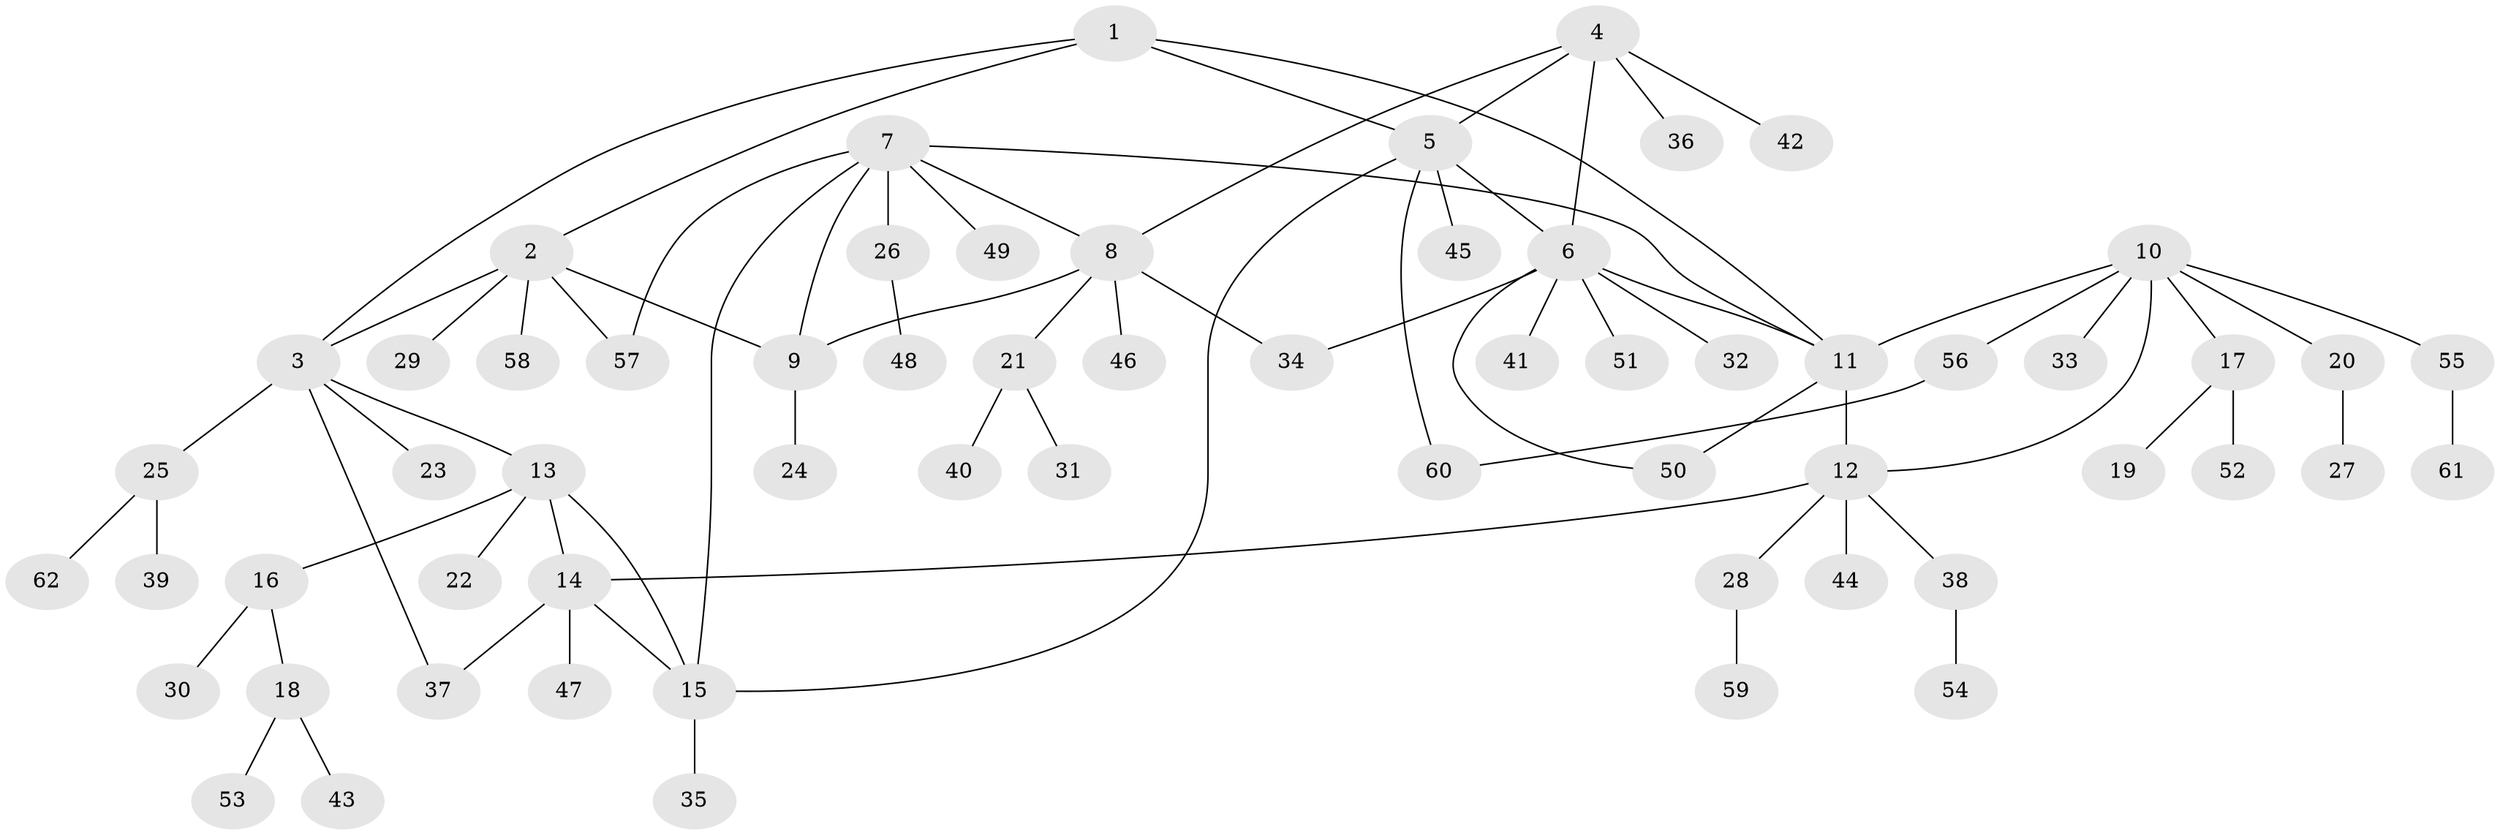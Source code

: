// Generated by graph-tools (version 1.1) at 2025/37/03/09/25 02:37:22]
// undirected, 62 vertices, 77 edges
graph export_dot {
graph [start="1"]
  node [color=gray90,style=filled];
  1;
  2;
  3;
  4;
  5;
  6;
  7;
  8;
  9;
  10;
  11;
  12;
  13;
  14;
  15;
  16;
  17;
  18;
  19;
  20;
  21;
  22;
  23;
  24;
  25;
  26;
  27;
  28;
  29;
  30;
  31;
  32;
  33;
  34;
  35;
  36;
  37;
  38;
  39;
  40;
  41;
  42;
  43;
  44;
  45;
  46;
  47;
  48;
  49;
  50;
  51;
  52;
  53;
  54;
  55;
  56;
  57;
  58;
  59;
  60;
  61;
  62;
  1 -- 2;
  1 -- 3;
  1 -- 5;
  1 -- 11;
  2 -- 3;
  2 -- 9;
  2 -- 29;
  2 -- 57;
  2 -- 58;
  3 -- 13;
  3 -- 23;
  3 -- 25;
  3 -- 37;
  4 -- 5;
  4 -- 6;
  4 -- 8;
  4 -- 36;
  4 -- 42;
  5 -- 6;
  5 -- 15;
  5 -- 45;
  5 -- 60;
  6 -- 11;
  6 -- 32;
  6 -- 34;
  6 -- 41;
  6 -- 50;
  6 -- 51;
  7 -- 8;
  7 -- 9;
  7 -- 11;
  7 -- 15;
  7 -- 26;
  7 -- 49;
  7 -- 57;
  8 -- 9;
  8 -- 21;
  8 -- 34;
  8 -- 46;
  9 -- 24;
  10 -- 11;
  10 -- 12;
  10 -- 17;
  10 -- 20;
  10 -- 33;
  10 -- 55;
  10 -- 56;
  11 -- 12;
  11 -- 50;
  12 -- 14;
  12 -- 28;
  12 -- 38;
  12 -- 44;
  13 -- 14;
  13 -- 15;
  13 -- 16;
  13 -- 22;
  14 -- 15;
  14 -- 37;
  14 -- 47;
  15 -- 35;
  16 -- 18;
  16 -- 30;
  17 -- 19;
  17 -- 52;
  18 -- 43;
  18 -- 53;
  20 -- 27;
  21 -- 31;
  21 -- 40;
  25 -- 39;
  25 -- 62;
  26 -- 48;
  28 -- 59;
  38 -- 54;
  55 -- 61;
  56 -- 60;
}
